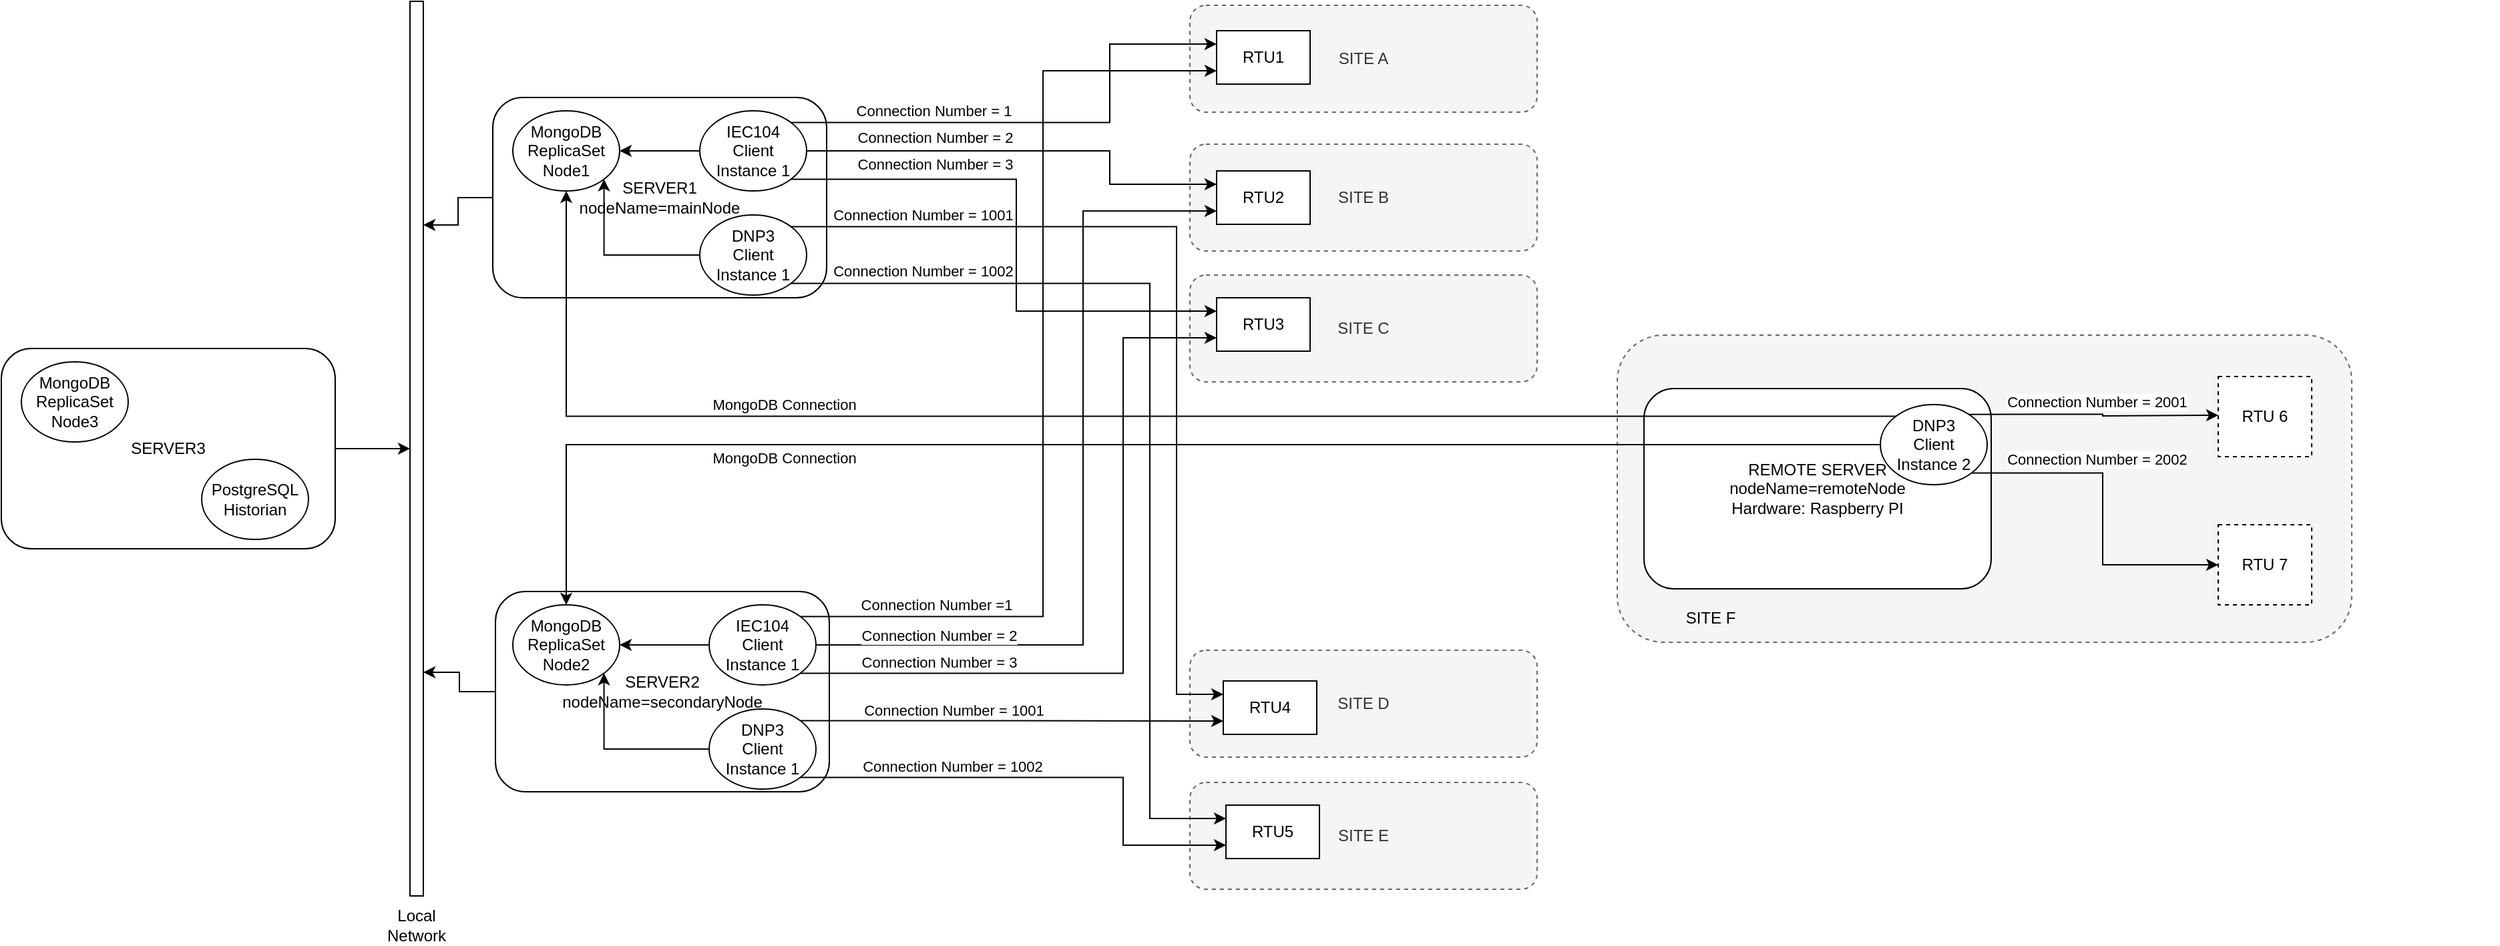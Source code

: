 <mxfile version="13.10.1" type="device"><diagram id="1JJ-UvxjRfw-XplDersZ" name="Page-1"><mxGraphModel dx="1204" dy="893" grid="1" gridSize="10" guides="1" tooltips="1" connect="1" arrows="1" fold="1" page="1" pageScale="1" pageWidth="1169" pageHeight="827" math="0" shadow="0"><root><mxCell id="0"/><mxCell id="1" parent="0"/><mxCell id="O4KZ5X-iEwTYr0yMyIi0-78" value="SITE E" style="rounded=1;whiteSpace=wrap;html=1;dashed=1;fillColor=#f5f5f5;strokeColor=#666666;fontColor=#333333;" vertex="1" parent="1"><mxGeometry x="1010" y="623" width="260" height="80" as="geometry"/></mxCell><mxCell id="O4KZ5X-iEwTYr0yMyIi0-77" value="SITE D" style="rounded=1;whiteSpace=wrap;html=1;dashed=1;fillColor=#f5f5f5;strokeColor=#666666;fontColor=#333333;" vertex="1" parent="1"><mxGeometry x="1010" y="524" width="260" height="80" as="geometry"/></mxCell><mxCell id="O4KZ5X-iEwTYr0yMyIi0-76" value="SITE C" style="rounded=1;whiteSpace=wrap;html=1;dashed=1;fillColor=#f5f5f5;strokeColor=#666666;fontColor=#333333;" vertex="1" parent="1"><mxGeometry x="1010" y="243" width="260" height="80" as="geometry"/></mxCell><mxCell id="O4KZ5X-iEwTYr0yMyIi0-75" value="SITE B" style="rounded=1;whiteSpace=wrap;html=1;dashed=1;fillColor=#f5f5f5;strokeColor=#666666;fontColor=#333333;" vertex="1" parent="1"><mxGeometry x="1010" y="145" width="260" height="80" as="geometry"/></mxCell><mxCell id="O4KZ5X-iEwTYr0yMyIi0-74" value="SITE A" style="rounded=1;whiteSpace=wrap;html=1;dashed=1;fillColor=#f5f5f5;strokeColor=#666666;fontColor=#333333;" vertex="1" parent="1"><mxGeometry x="1010" y="41" width="260" height="80" as="geometry"/></mxCell><mxCell id="O4KZ5X-iEwTYr0yMyIi0-9" value="" style="group" vertex="1" connectable="0" parent="1"><mxGeometry x="120" y="298" width="250" height="150" as="geometry"/></mxCell><mxCell id="O4KZ5X-iEwTYr0yMyIi0-6" value="SERVER3" style="rounded=1;whiteSpace=wrap;html=1;" vertex="1" parent="O4KZ5X-iEwTYr0yMyIi0-9"><mxGeometry width="250" height="150" as="geometry"/></mxCell><mxCell id="O4KZ5X-iEwTYr0yMyIi0-7" value="MongoDB&lt;br&gt;ReplicaSet&lt;br&gt;Node3" style="ellipse;whiteSpace=wrap;html=1;" vertex="1" parent="O4KZ5X-iEwTYr0yMyIi0-9"><mxGeometry x="15" y="10" width="80" height="60" as="geometry"/></mxCell><mxCell id="O4KZ5X-iEwTYr0yMyIi0-8" value="PostgreSQL&lt;br&gt;Historian" style="ellipse;whiteSpace=wrap;html=1;" vertex="1" parent="O4KZ5X-iEwTYr0yMyIi0-9"><mxGeometry x="150" y="83" width="80" height="60" as="geometry"/></mxCell><mxCell id="O4KZ5X-iEwTYr0yMyIi0-10" value="" style="group" vertex="1" connectable="0" parent="1"><mxGeometry x="488" y="110" width="250" height="150" as="geometry"/></mxCell><mxCell id="O4KZ5X-iEwTYr0yMyIi0-2" value="SERVER1&lt;br&gt;nodeName=mainNode" style="rounded=1;whiteSpace=wrap;html=1;" vertex="1" parent="O4KZ5X-iEwTYr0yMyIi0-10"><mxGeometry width="250" height="150" as="geometry"/></mxCell><mxCell id="O4KZ5X-iEwTYr0yMyIi0-5" value="MongoDB&lt;br&gt;ReplicaSet&lt;br&gt;Node1" style="ellipse;whiteSpace=wrap;html=1;" vertex="1" parent="O4KZ5X-iEwTYr0yMyIi0-10"><mxGeometry x="15" y="10" width="80" height="60" as="geometry"/></mxCell><mxCell id="O4KZ5X-iEwTYr0yMyIi0-99" style="edgeStyle=orthogonalEdgeStyle;rounded=0;orthogonalLoop=1;jettySize=auto;html=1;exitX=0;exitY=0.5;exitDx=0;exitDy=0;entryX=1;entryY=0.5;entryDx=0;entryDy=0;" edge="1" parent="O4KZ5X-iEwTYr0yMyIi0-10" source="O4KZ5X-iEwTYr0yMyIi0-21" target="O4KZ5X-iEwTYr0yMyIi0-5"><mxGeometry relative="1" as="geometry"/></mxCell><mxCell id="O4KZ5X-iEwTYr0yMyIi0-21" value="IEC104&lt;br&gt;Client&lt;br&gt;Instance 1" style="ellipse;whiteSpace=wrap;html=1;" vertex="1" parent="O4KZ5X-iEwTYr0yMyIi0-10"><mxGeometry x="155" y="10" width="80" height="60" as="geometry"/></mxCell><mxCell id="O4KZ5X-iEwTYr0yMyIi0-100" style="edgeStyle=orthogonalEdgeStyle;rounded=0;orthogonalLoop=1;jettySize=auto;html=1;exitX=0;exitY=0.5;exitDx=0;exitDy=0;entryX=1;entryY=1;entryDx=0;entryDy=0;" edge="1" parent="O4KZ5X-iEwTYr0yMyIi0-10" source="O4KZ5X-iEwTYr0yMyIi0-46" target="O4KZ5X-iEwTYr0yMyIi0-5"><mxGeometry relative="1" as="geometry"/></mxCell><mxCell id="O4KZ5X-iEwTYr0yMyIi0-46" value="DNP3&lt;br&gt;Client&lt;br&gt;Instance 1" style="ellipse;whiteSpace=wrap;html=1;" vertex="1" parent="O4KZ5X-iEwTYr0yMyIi0-10"><mxGeometry x="155" y="88" width="80" height="60" as="geometry"/></mxCell><mxCell id="O4KZ5X-iEwTYr0yMyIi0-12" value="" style="group" vertex="1" connectable="0" parent="1"><mxGeometry x="490" y="480" width="250" height="150" as="geometry"/></mxCell><mxCell id="O4KZ5X-iEwTYr0yMyIi0-13" value="SERVER2&lt;br&gt;nodeName=secondaryNode" style="rounded=1;whiteSpace=wrap;html=1;" vertex="1" parent="O4KZ5X-iEwTYr0yMyIi0-12"><mxGeometry width="250" height="150" as="geometry"/></mxCell><mxCell id="O4KZ5X-iEwTYr0yMyIi0-14" value="MongoDB&lt;br&gt;ReplicaSet&lt;br&gt;Node2" style="ellipse;whiteSpace=wrap;html=1;" vertex="1" parent="O4KZ5X-iEwTYr0yMyIi0-12"><mxGeometry x="13" y="10" width="80" height="60" as="geometry"/></mxCell><mxCell id="O4KZ5X-iEwTYr0yMyIi0-101" style="edgeStyle=orthogonalEdgeStyle;rounded=0;orthogonalLoop=1;jettySize=auto;html=1;exitX=0;exitY=0.5;exitDx=0;exitDy=0;" edge="1" parent="O4KZ5X-iEwTYr0yMyIi0-12" source="O4KZ5X-iEwTYr0yMyIi0-24" target="O4KZ5X-iEwTYr0yMyIi0-14"><mxGeometry relative="1" as="geometry"/></mxCell><mxCell id="O4KZ5X-iEwTYr0yMyIi0-24" value="IEC104&lt;br&gt;Client&lt;br&gt;Instance 1" style="ellipse;whiteSpace=wrap;html=1;" vertex="1" parent="O4KZ5X-iEwTYr0yMyIi0-12"><mxGeometry x="160" y="10" width="80" height="60" as="geometry"/></mxCell><mxCell id="O4KZ5X-iEwTYr0yMyIi0-15" value="RTU1" style="rounded=0;whiteSpace=wrap;html=1;" vertex="1" parent="1"><mxGeometry x="1030" y="60" width="70" height="40" as="geometry"/></mxCell><mxCell id="O4KZ5X-iEwTYr0yMyIi0-16" style="edgeStyle=orthogonalEdgeStyle;rounded=0;orthogonalLoop=1;jettySize=auto;html=1;exitX=1;exitY=0;exitDx=0;exitDy=0;entryX=0;entryY=0.25;entryDx=0;entryDy=0;" edge="1" parent="1" source="O4KZ5X-iEwTYr0yMyIi0-21" target="O4KZ5X-iEwTYr0yMyIi0-15"><mxGeometry relative="1" as="geometry"><Array as="points"><mxPoint x="950" y="129"/><mxPoint x="950" y="70"/></Array></mxGeometry></mxCell><mxCell id="O4KZ5X-iEwTYr0yMyIi0-33" value="Connection Number = 1" style="edgeLabel;html=1;align=center;verticalAlign=middle;resizable=0;points=[];" vertex="1" connectable="0" parent="O4KZ5X-iEwTYr0yMyIi0-16"><mxGeometry x="-0.502" y="1" relative="1" as="geometry"><mxPoint x="12.67" y="-8" as="offset"/></mxGeometry></mxCell><mxCell id="O4KZ5X-iEwTYr0yMyIi0-17" value="RTU2" style="rounded=0;whiteSpace=wrap;html=1;" vertex="1" parent="1"><mxGeometry x="1030" y="165" width="70" height="40" as="geometry"/></mxCell><mxCell id="O4KZ5X-iEwTYr0yMyIi0-20" style="edgeStyle=orthogonalEdgeStyle;rounded=0;orthogonalLoop=1;jettySize=auto;html=1;exitX=1;exitY=0.5;exitDx=0;exitDy=0;entryX=0;entryY=0.25;entryDx=0;entryDy=0;" edge="1" parent="1" source="O4KZ5X-iEwTYr0yMyIi0-21" target="O4KZ5X-iEwTYr0yMyIi0-17"><mxGeometry relative="1" as="geometry"><mxPoint x="1020" y="185" as="targetPoint"/><Array as="points"><mxPoint x="950" y="150"/><mxPoint x="950" y="175"/></Array></mxGeometry></mxCell><mxCell id="O4KZ5X-iEwTYr0yMyIi0-32" value="Connection Number = 2" style="edgeLabel;html=1;align=center;verticalAlign=middle;resizable=0;points=[];" vertex="1" connectable="0" parent="O4KZ5X-iEwTYr0yMyIi0-20"><mxGeometry x="-0.649" y="-2" relative="1" as="geometry"><mxPoint x="37" y="-12.02" as="offset"/></mxGeometry></mxCell><mxCell id="O4KZ5X-iEwTYr0yMyIi0-25" style="edgeStyle=orthogonalEdgeStyle;rounded=0;orthogonalLoop=1;jettySize=auto;html=1;exitX=1;exitY=0;exitDx=0;exitDy=0;" edge="1" parent="1" source="O4KZ5X-iEwTYr0yMyIi0-24"><mxGeometry relative="1" as="geometry"><mxPoint x="1030" y="90" as="targetPoint"/><Array as="points"><mxPoint x="900" y="499"/><mxPoint x="900" y="90"/></Array></mxGeometry></mxCell><mxCell id="O4KZ5X-iEwTYr0yMyIi0-35" value="Connection Number =1" style="edgeLabel;html=1;align=center;verticalAlign=middle;resizable=0;points=[];" vertex="1" connectable="0" parent="O4KZ5X-iEwTYr0yMyIi0-25"><mxGeometry x="-0.788" y="1" relative="1" as="geometry"><mxPoint x="24.97" y="-8" as="offset"/></mxGeometry></mxCell><mxCell id="O4KZ5X-iEwTYr0yMyIi0-26" style="edgeStyle=orthogonalEdgeStyle;rounded=0;orthogonalLoop=1;jettySize=auto;html=1;exitX=1;exitY=0.5;exitDx=0;exitDy=0;entryX=0;entryY=0.75;entryDx=0;entryDy=0;" edge="1" parent="1" source="O4KZ5X-iEwTYr0yMyIi0-24" target="O4KZ5X-iEwTYr0yMyIi0-17"><mxGeometry relative="1" as="geometry"><mxPoint x="1020" y="200" as="targetPoint"/><Array as="points"><mxPoint x="930" y="520"/><mxPoint x="930" y="195"/></Array></mxGeometry></mxCell><mxCell id="O4KZ5X-iEwTYr0yMyIi0-36" value="Connection Number = 2" style="edgeLabel;html=1;align=center;verticalAlign=middle;resizable=0;points=[];" vertex="1" connectable="0" parent="O4KZ5X-iEwTYr0yMyIi0-26"><mxGeometry x="-0.751" y="1" relative="1" as="geometry"><mxPoint x="13.35" y="-6.02" as="offset"/></mxGeometry></mxCell><mxCell id="O4KZ5X-iEwTYr0yMyIi0-27" value="RTU3" style="rounded=0;whiteSpace=wrap;html=1;" vertex="1" parent="1"><mxGeometry x="1030" y="260" width="70" height="40" as="geometry"/></mxCell><mxCell id="O4KZ5X-iEwTYr0yMyIi0-28" style="edgeStyle=orthogonalEdgeStyle;rounded=0;orthogonalLoop=1;jettySize=auto;html=1;exitX=1;exitY=1;exitDx=0;exitDy=0;entryX=0;entryY=0.25;entryDx=0;entryDy=0;" edge="1" parent="1" source="O4KZ5X-iEwTYr0yMyIi0-21" target="O4KZ5X-iEwTYr0yMyIi0-27"><mxGeometry relative="1" as="geometry"><Array as="points"><mxPoint x="880" y="171"/><mxPoint x="880" y="270"/></Array></mxGeometry></mxCell><mxCell id="O4KZ5X-iEwTYr0yMyIi0-34" value="Connection Number = 3" style="edgeLabel;html=1;align=center;verticalAlign=middle;resizable=0;points=[];" vertex="1" connectable="0" parent="O4KZ5X-iEwTYr0yMyIi0-28"><mxGeometry x="-0.55" y="-4" relative="1" as="geometry"><mxPoint x="12.97" y="-15" as="offset"/></mxGeometry></mxCell><mxCell id="O4KZ5X-iEwTYr0yMyIi0-29" style="edgeStyle=orthogonalEdgeStyle;rounded=0;orthogonalLoop=1;jettySize=auto;html=1;exitX=1;exitY=1;exitDx=0;exitDy=0;" edge="1" parent="1" source="O4KZ5X-iEwTYr0yMyIi0-24"><mxGeometry relative="1" as="geometry"><mxPoint x="1030" y="290" as="targetPoint"/><Array as="points"><mxPoint x="960" y="541"/><mxPoint x="960" y="290"/></Array></mxGeometry></mxCell><mxCell id="O4KZ5X-iEwTYr0yMyIi0-37" value="Connection Number = 3" style="edgeLabel;html=1;align=center;verticalAlign=middle;resizable=0;points=[];" vertex="1" connectable="0" parent="O4KZ5X-iEwTYr0yMyIi0-29"><mxGeometry x="-0.729" y="3" relative="1" as="geometry"><mxPoint x="27" y="-5" as="offset"/></mxGeometry></mxCell><mxCell id="O4KZ5X-iEwTYr0yMyIi0-38" value="" style="rounded=0;whiteSpace=wrap;html=1;" vertex="1" parent="1"><mxGeometry x="426" y="38" width="10" height="670" as="geometry"/></mxCell><mxCell id="O4KZ5X-iEwTYr0yMyIi0-39" style="edgeStyle=orthogonalEdgeStyle;rounded=0;orthogonalLoop=1;jettySize=auto;html=1;exitX=1;exitY=0.5;exitDx=0;exitDy=0;entryX=0;entryY=0.5;entryDx=0;entryDy=0;" edge="1" parent="1" source="O4KZ5X-iEwTYr0yMyIi0-6" target="O4KZ5X-iEwTYr0yMyIi0-38"><mxGeometry relative="1" as="geometry"/></mxCell><mxCell id="O4KZ5X-iEwTYr0yMyIi0-41" style="edgeStyle=orthogonalEdgeStyle;rounded=0;orthogonalLoop=1;jettySize=auto;html=1;exitX=0;exitY=0.5;exitDx=0;exitDy=0;entryX=1;entryY=0.25;entryDx=0;entryDy=0;" edge="1" parent="1" source="O4KZ5X-iEwTYr0yMyIi0-2" target="O4KZ5X-iEwTYr0yMyIi0-38"><mxGeometry relative="1" as="geometry"/></mxCell><mxCell id="O4KZ5X-iEwTYr0yMyIi0-42" style="edgeStyle=orthogonalEdgeStyle;rounded=0;orthogonalLoop=1;jettySize=auto;html=1;exitX=0;exitY=0.5;exitDx=0;exitDy=0;entryX=1;entryY=0.75;entryDx=0;entryDy=0;" edge="1" parent="1" source="O4KZ5X-iEwTYr0yMyIi0-13" target="O4KZ5X-iEwTYr0yMyIi0-38"><mxGeometry relative="1" as="geometry"/></mxCell><mxCell id="O4KZ5X-iEwTYr0yMyIi0-44" value="Local Network" style="text;html=1;strokeColor=none;fillColor=none;align=center;verticalAlign=middle;whiteSpace=wrap;rounded=0;" vertex="1" parent="1"><mxGeometry x="411" y="720" width="40" height="20" as="geometry"/></mxCell><mxCell id="O4KZ5X-iEwTYr0yMyIi0-52" style="edgeStyle=orthogonalEdgeStyle;rounded=0;orthogonalLoop=1;jettySize=auto;html=1;exitX=1;exitY=0;exitDx=0;exitDy=0;entryX=0;entryY=0.75;entryDx=0;entryDy=0;" edge="1" parent="1" source="O4KZ5X-iEwTYr0yMyIi0-47" target="O4KZ5X-iEwTYr0yMyIi0-48"><mxGeometry relative="1" as="geometry"/></mxCell><mxCell id="O4KZ5X-iEwTYr0yMyIi0-58" value="Connection Number = 1001" style="edgeLabel;html=1;align=center;verticalAlign=middle;resizable=0;points=[];" vertex="1" connectable="0" parent="O4KZ5X-iEwTYr0yMyIi0-52"><mxGeometry x="-0.661" relative="1" as="geometry"><mxPoint x="61" y="-8" as="offset"/></mxGeometry></mxCell><mxCell id="O4KZ5X-iEwTYr0yMyIi0-53" style="edgeStyle=orthogonalEdgeStyle;rounded=0;orthogonalLoop=1;jettySize=auto;html=1;exitX=1;exitY=1;exitDx=0;exitDy=0;entryX=0;entryY=0.75;entryDx=0;entryDy=0;" edge="1" parent="1" source="O4KZ5X-iEwTYr0yMyIi0-47" target="O4KZ5X-iEwTYr0yMyIi0-49"><mxGeometry relative="1" as="geometry"><Array as="points"><mxPoint x="960" y="619"/><mxPoint x="960" y="670"/></Array></mxGeometry></mxCell><mxCell id="O4KZ5X-iEwTYr0yMyIi0-59" value="Connection Number = 1002" style="edgeLabel;html=1;align=center;verticalAlign=middle;resizable=0;points=[];" vertex="1" connectable="0" parent="O4KZ5X-iEwTYr0yMyIi0-53"><mxGeometry x="-0.482" y="-1" relative="1" as="geometry"><mxPoint x="18" y="-9" as="offset"/></mxGeometry></mxCell><mxCell id="O4KZ5X-iEwTYr0yMyIi0-102" style="edgeStyle=orthogonalEdgeStyle;rounded=0;orthogonalLoop=1;jettySize=auto;html=1;exitX=0;exitY=0.5;exitDx=0;exitDy=0;entryX=1;entryY=1;entryDx=0;entryDy=0;" edge="1" parent="1" source="O4KZ5X-iEwTYr0yMyIi0-47" target="O4KZ5X-iEwTYr0yMyIi0-14"><mxGeometry relative="1" as="geometry"/></mxCell><mxCell id="O4KZ5X-iEwTYr0yMyIi0-47" value="DNP3&lt;br&gt;Client&lt;br&gt;Instance 1" style="ellipse;whiteSpace=wrap;html=1;" vertex="1" parent="1"><mxGeometry x="650" y="568" width="80" height="60" as="geometry"/></mxCell><mxCell id="O4KZ5X-iEwTYr0yMyIi0-48" value="RTU4" style="rounded=0;whiteSpace=wrap;html=1;" vertex="1" parent="1"><mxGeometry x="1035" y="547" width="70" height="40" as="geometry"/></mxCell><mxCell id="O4KZ5X-iEwTYr0yMyIi0-49" value="RTU5" style="rounded=0;whiteSpace=wrap;html=1;" vertex="1" parent="1"><mxGeometry x="1037" y="640" width="70" height="40" as="geometry"/></mxCell><mxCell id="O4KZ5X-iEwTYr0yMyIi0-54" style="edgeStyle=orthogonalEdgeStyle;rounded=0;orthogonalLoop=1;jettySize=auto;html=1;exitX=1;exitY=0;exitDx=0;exitDy=0;entryX=0;entryY=0.25;entryDx=0;entryDy=0;" edge="1" parent="1" source="O4KZ5X-iEwTYr0yMyIi0-46" target="O4KZ5X-iEwTYr0yMyIi0-48"><mxGeometry relative="1" as="geometry"><Array as="points"><mxPoint x="1000" y="207"/><mxPoint x="1000" y="557"/></Array></mxGeometry></mxCell><mxCell id="O4KZ5X-iEwTYr0yMyIi0-56" value="Connection Number = 1001" style="edgeLabel;html=1;align=center;verticalAlign=middle;resizable=0;points=[];" vertex="1" connectable="0" parent="O4KZ5X-iEwTYr0yMyIi0-54"><mxGeometry x="-0.79" y="4" relative="1" as="geometry"><mxPoint x="27.72" y="-4.79" as="offset"/></mxGeometry></mxCell><mxCell id="O4KZ5X-iEwTYr0yMyIi0-55" style="edgeStyle=orthogonalEdgeStyle;rounded=0;orthogonalLoop=1;jettySize=auto;html=1;exitX=1;exitY=1;exitDx=0;exitDy=0;entryX=0;entryY=0.25;entryDx=0;entryDy=0;" edge="1" parent="1" source="O4KZ5X-iEwTYr0yMyIi0-46" target="O4KZ5X-iEwTYr0yMyIi0-49"><mxGeometry relative="1" as="geometry"><Array as="points"><mxPoint x="980" y="249"/><mxPoint x="980" y="650"/></Array></mxGeometry></mxCell><mxCell id="O4KZ5X-iEwTYr0yMyIi0-57" value="Connection Number = 1002" style="edgeLabel;html=1;align=center;verticalAlign=middle;resizable=0;points=[];" vertex="1" connectable="0" parent="O4KZ5X-iEwTYr0yMyIi0-55"><mxGeometry x="-0.83" y="1" relative="1" as="geometry"><mxPoint x="36.72" y="-8.21" as="offset"/></mxGeometry></mxCell><mxCell id="O4KZ5X-iEwTYr0yMyIi0-60" value="" style="group" vertex="1" connectable="0" parent="1"><mxGeometry x="1320" y="298" width="670" height="270" as="geometry"/></mxCell><mxCell id="O4KZ5X-iEwTYr0yMyIi0-68" value="" style="rounded=1;whiteSpace=wrap;html=1;dashed=1;fillColor=#f5f5f5;strokeColor=#666666;fontColor=#333333;" vertex="1" parent="O4KZ5X-iEwTYr0yMyIi0-60"><mxGeometry x="10" y="-10" width="550" height="230" as="geometry"/></mxCell><mxCell id="O4KZ5X-iEwTYr0yMyIi0-61" value="REMOTE SERVER&lt;br&gt;nodeName=remoteNode&lt;br&gt;Hardware: Raspberry PI" style="rounded=1;whiteSpace=wrap;html=1;" vertex="1" parent="O4KZ5X-iEwTYr0yMyIi0-60"><mxGeometry x="30" y="30" width="260" height="150" as="geometry"/></mxCell><mxCell id="O4KZ5X-iEwTYr0yMyIi0-91" style="edgeStyle=orthogonalEdgeStyle;rounded=0;orthogonalLoop=1;jettySize=auto;html=1;exitX=0.803;exitY=0.122;exitDx=0;exitDy=0;entryX=0;entryY=0.5;entryDx=0;entryDy=0;exitPerimeter=0;" edge="1" parent="O4KZ5X-iEwTYr0yMyIi0-60" source="O4KZ5X-iEwTYr0yMyIi0-63"><mxGeometry relative="1" as="geometry"><mxPoint x="278.563" y="49.998" as="sourcePoint"/><mxPoint x="460" y="50" as="targetPoint"/></mxGeometry></mxCell><mxCell id="O4KZ5X-iEwTYr0yMyIi0-94" value="Connection Number = 2001" style="edgeLabel;html=1;align=center;verticalAlign=middle;resizable=0;points=[];" vertex="1" connectable="0" parent="O4KZ5X-iEwTYr0yMyIi0-91"><mxGeometry x="-0.535" relative="1" as="geometry"><mxPoint x="54" y="-10" as="offset"/></mxGeometry></mxCell><mxCell id="O4KZ5X-iEwTYr0yMyIi0-92" style="edgeStyle=orthogonalEdgeStyle;rounded=0;orthogonalLoop=1;jettySize=auto;html=1;exitX=1;exitY=1;exitDx=0;exitDy=0;entryX=0;entryY=0.5;entryDx=0;entryDy=0;" edge="1" parent="O4KZ5X-iEwTYr0yMyIi0-60" source="O4KZ5X-iEwTYr0yMyIi0-63" target="O4KZ5X-iEwTYr0yMyIi0-90"><mxGeometry relative="1" as="geometry"/></mxCell><mxCell id="O4KZ5X-iEwTYr0yMyIi0-95" value="Connection Number = 2002" style="edgeLabel;html=1;align=center;verticalAlign=middle;resizable=0;points=[];" vertex="1" connectable="0" parent="O4KZ5X-iEwTYr0yMyIi0-92"><mxGeometry x="-0.739" y="3" relative="1" as="geometry"><mxPoint x="60" y="-7" as="offset"/></mxGeometry></mxCell><mxCell id="O4KZ5X-iEwTYr0yMyIi0-63" value="DNP3&lt;br&gt;Client&lt;br&gt;Instance 2" style="ellipse;whiteSpace=wrap;html=1;" vertex="1" parent="O4KZ5X-iEwTYr0yMyIi0-60"><mxGeometry x="207" y="42" width="80" height="60" as="geometry"/></mxCell><mxCell id="O4KZ5X-iEwTYr0yMyIi0-89" value="RTU 6" style="rounded=0;whiteSpace=wrap;html=1;dashed=1;" vertex="1" parent="O4KZ5X-iEwTYr0yMyIi0-60"><mxGeometry x="460" y="21" width="70" height="60" as="geometry"/></mxCell><mxCell id="O4KZ5X-iEwTYr0yMyIi0-90" value="RTU 7" style="rounded=0;whiteSpace=wrap;html=1;dashed=1;" vertex="1" parent="O4KZ5X-iEwTYr0yMyIi0-60"><mxGeometry x="460" y="132" width="70" height="60" as="geometry"/></mxCell><mxCell id="O4KZ5X-iEwTYr0yMyIi0-96" value="SITE F" style="text;html=1;strokeColor=none;fillColor=none;align=center;verticalAlign=middle;whiteSpace=wrap;rounded=0;dashed=1;" vertex="1" parent="O4KZ5X-iEwTYr0yMyIi0-60"><mxGeometry x="40" y="192" width="80" height="20" as="geometry"/></mxCell><mxCell id="O4KZ5X-iEwTYr0yMyIi0-86" style="edgeStyle=orthogonalEdgeStyle;rounded=0;orthogonalLoop=1;jettySize=auto;html=1;exitX=0;exitY=0;exitDx=0;exitDy=0;" edge="1" parent="1" source="O4KZ5X-iEwTYr0yMyIi0-63" target="O4KZ5X-iEwTYr0yMyIi0-5"><mxGeometry relative="1" as="geometry"/></mxCell><mxCell id="O4KZ5X-iEwTYr0yMyIi0-97" value="MongoDB Connection" style="edgeLabel;html=1;align=center;verticalAlign=middle;resizable=0;points=[];" vertex="1" connectable="0" parent="O4KZ5X-iEwTYr0yMyIi0-86"><mxGeometry x="0.43" y="-2" relative="1" as="geometry"><mxPoint y="-7" as="offset"/></mxGeometry></mxCell><mxCell id="O4KZ5X-iEwTYr0yMyIi0-87" style="edgeStyle=orthogonalEdgeStyle;rounded=0;orthogonalLoop=1;jettySize=auto;html=1;exitX=0;exitY=0.5;exitDx=0;exitDy=0;entryX=0.5;entryY=0;entryDx=0;entryDy=0;" edge="1" parent="1" source="O4KZ5X-iEwTYr0yMyIi0-63" target="O4KZ5X-iEwTYr0yMyIi0-14"><mxGeometry relative="1" as="geometry"/></mxCell><mxCell id="O4KZ5X-iEwTYr0yMyIi0-98" value="MongoDB Connection" style="edgeLabel;html=1;align=center;verticalAlign=middle;resizable=0;points=[];" vertex="1" connectable="0" parent="O4KZ5X-iEwTYr0yMyIi0-87"><mxGeometry x="0.538" y="-1" relative="1" as="geometry"><mxPoint x="28" y="11" as="offset"/></mxGeometry></mxCell></root></mxGraphModel></diagram></mxfile>